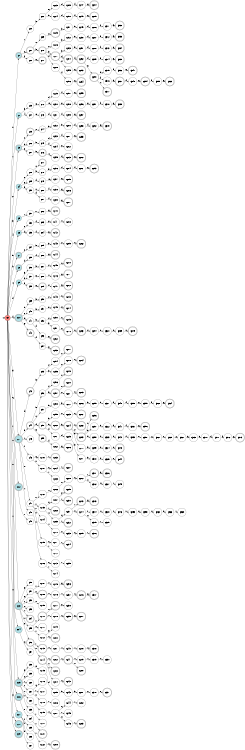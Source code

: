 digraph APTAALF {
__start0 [style = invis, shape = none, label = "", width = 0, height = 0];

rankdir=LR;
size="8,5";

s0 [style="filled", color="black", fillcolor="#ff817b" shape="circle", label="q0"];
s1 [style="rounded,filled", color="black", fillcolor="powderblue" shape="doublecircle", label="q1"];
s2 [style="filled", color="black", fillcolor="powderblue" shape="circle", label="q2"];
s3 [style="rounded,filled", color="black", fillcolor="powderblue" shape="doublecircle", label="q3"];
s4 [style="filled", color="black", fillcolor="powderblue" shape="circle", label="q4"];
s5 [style="filled", color="black", fillcolor="powderblue" shape="circle", label="q5"];
s6 [style="filled", color="black", fillcolor="powderblue" shape="circle", label="q6"];
s7 [style="rounded,filled", color="black", fillcolor="powderblue" shape="doublecircle", label="q7"];
s8 [style="rounded,filled", color="black", fillcolor="powderblue" shape="doublecircle", label="q8"];
s9 [style="filled", color="black", fillcolor="powderblue" shape="circle", label="q9"];
s10 [style="rounded,filled", color="black", fillcolor="powderblue" shape="doublecircle", label="q10"];
s11 [style="rounded,filled", color="black", fillcolor="powderblue" shape="doublecircle", label="q11"];
s12 [style="rounded,filled", color="black", fillcolor="powderblue" shape="doublecircle", label="q12"];
s13 [style="rounded,filled", color="black", fillcolor="powderblue" shape="doublecircle", label="q13"];
s14 [style="filled", color="black", fillcolor="powderblue" shape="circle", label="q14"];
s15 [style="rounded,filled", color="black", fillcolor="powderblue" shape="doublecircle", label="q15"];
s16 [style="rounded,filled", color="black", fillcolor="powderblue" shape="doublecircle", label="q16"];
s17 [style="filled", color="black", fillcolor="powderblue" shape="circle", label="q17"];
s18 [style="rounded,filled", color="black", fillcolor="powderblue" shape="doublecircle", label="q18"];
s19 [style="rounded,filled", color="black", fillcolor="powderblue" shape="doublecircle", label="q19"];
s20 [style="filled", color="black", fillcolor="white" shape="circle", label="q20"];
s21 [style="rounded,filled", color="black", fillcolor="white" shape="doublecircle", label="q21"];
s22 [style="filled", color="black", fillcolor="white" shape="circle", label="q22"];
s23 [style="filled", color="black", fillcolor="white" shape="circle", label="q23"];
s24 [style="filled", color="black", fillcolor="white" shape="circle", label="q24"];
s25 [style="rounded,filled", color="black", fillcolor="white" shape="doublecircle", label="q25"];
s26 [style="filled", color="black", fillcolor="white" shape="circle", label="q26"];
s27 [style="filled", color="black", fillcolor="white" shape="circle", label="q27"];
s28 [style="filled", color="black", fillcolor="white" shape="circle", label="q28"];
s29 [style="filled", color="black", fillcolor="white" shape="circle", label="q29"];
s30 [style="filled", color="black", fillcolor="white" shape="circle", label="q30"];
s31 [style="filled", color="black", fillcolor="white" shape="circle", label="q31"];
s32 [style="filled", color="black", fillcolor="white" shape="circle", label="q32"];
s33 [style="filled", color="black", fillcolor="white" shape="circle", label="q33"];
s34 [style="filled", color="black", fillcolor="white" shape="circle", label="q34"];
s35 [style="filled", color="black", fillcolor="white" shape="circle", label="q35"];
s36 [style="filled", color="black", fillcolor="white" shape="circle", label="q36"];
s37 [style="filled", color="black", fillcolor="white" shape="circle", label="q37"];
s38 [style="filled", color="black", fillcolor="white" shape="circle", label="q38"];
s39 [style="filled", color="black", fillcolor="white" shape="circle", label="q39"];
s40 [style="filled", color="black", fillcolor="white" shape="circle", label="q40"];
s41 [style="filled", color="black", fillcolor="white" shape="circle", label="q41"];
s42 [style="rounded,filled", color="black", fillcolor="white" shape="doublecircle", label="q42"];
s43 [style="rounded,filled", color="black", fillcolor="white" shape="doublecircle", label="q43"];
s44 [style="rounded,filled", color="black", fillcolor="white" shape="doublecircle", label="q44"];
s45 [style="filled", color="black", fillcolor="white" shape="circle", label="q45"];
s46 [style="filled", color="black", fillcolor="white" shape="circle", label="q46"];
s47 [style="filled", color="black", fillcolor="white" shape="circle", label="q47"];
s48 [style="filled", color="black", fillcolor="white" shape="circle", label="q48"];
s49 [style="filled", color="black", fillcolor="white" shape="circle", label="q49"];
s50 [style="filled", color="black", fillcolor="white" shape="circle", label="q50"];
s51 [style="filled", color="black", fillcolor="white" shape="circle", label="q51"];
s52 [style="filled", color="black", fillcolor="white" shape="circle", label="q52"];
s53 [style="filled", color="black", fillcolor="white" shape="circle", label="q53"];
s54 [style="rounded,filled", color="black", fillcolor="white" shape="doublecircle", label="q54"];
s55 [style="filled", color="black", fillcolor="white" shape="circle", label="q55"];
s56 [style="rounded,filled", color="black", fillcolor="white" shape="doublecircle", label="q56"];
s57 [style="filled", color="black", fillcolor="white" shape="circle", label="q57"];
s58 [style="filled", color="black", fillcolor="white" shape="circle", label="q58"];
s59 [style="filled", color="black", fillcolor="white" shape="circle", label="q59"];
s60 [style="filled", color="black", fillcolor="white" shape="circle", label="q60"];
s61 [style="filled", color="black", fillcolor="white" shape="circle", label="q61"];
s62 [style="filled", color="black", fillcolor="white" shape="circle", label="q62"];
s63 [style="filled", color="black", fillcolor="white" shape="circle", label="q63"];
s64 [style="filled", color="black", fillcolor="white" shape="circle", label="q64"];
s65 [style="filled", color="black", fillcolor="white" shape="circle", label="q65"];
s66 [style="filled", color="black", fillcolor="white" shape="circle", label="q66"];
s67 [style="filled", color="black", fillcolor="white" shape="circle", label="q67"];
s68 [style="filled", color="black", fillcolor="white" shape="circle", label="q68"];
s69 [style="filled", color="black", fillcolor="white" shape="circle", label="q69"];
s70 [style="rounded,filled", color="black", fillcolor="white" shape="doublecircle", label="q70"];
s71 [style="rounded,filled", color="black", fillcolor="white" shape="doublecircle", label="q71"];
s72 [style="filled", color="black", fillcolor="white" shape="circle", label="q72"];
s73 [style="filled", color="black", fillcolor="white" shape="circle", label="q73"];
s74 [style="filled", color="black", fillcolor="white" shape="circle", label="q74"];
s75 [style="filled", color="black", fillcolor="white" shape="circle", label="q75"];
s76 [style="rounded,filled", color="black", fillcolor="white" shape="doublecircle", label="q76"];
s77 [style="rounded,filled", color="black", fillcolor="white" shape="doublecircle", label="q77"];
s78 [style="filled", color="black", fillcolor="white" shape="circle", label="q78"];
s79 [style="filled", color="black", fillcolor="white" shape="circle", label="q79"];
s80 [style="filled", color="black", fillcolor="white" shape="circle", label="q80"];
s81 [style="filled", color="black", fillcolor="white" shape="circle", label="q81"];
s82 [style="filled", color="black", fillcolor="white" shape="circle", label="q82"];
s83 [style="filled", color="black", fillcolor="white" shape="circle", label="q83"];
s84 [style="filled", color="black", fillcolor="white" shape="circle", label="q84"];
s85 [style="filled", color="black", fillcolor="white" shape="circle", label="q85"];
s86 [style="filled", color="black", fillcolor="white" shape="circle", label="q86"];
s87 [style="filled", color="black", fillcolor="white" shape="circle", label="q87"];
s88 [style="filled", color="black", fillcolor="white" shape="circle", label="q88"];
s89 [style="rounded,filled", color="black", fillcolor="white" shape="doublecircle", label="q89"];
s90 [style="filled", color="black", fillcolor="white" shape="circle", label="q90"];
s91 [style="filled", color="black", fillcolor="white" shape="circle", label="q91"];
s92 [style="filled", color="black", fillcolor="white" shape="circle", label="q92"];
s93 [style="filled", color="black", fillcolor="white" shape="circle", label="q93"];
s94 [style="filled", color="black", fillcolor="white" shape="circle", label="q94"];
s95 [style="filled", color="black", fillcolor="white" shape="circle", label="q95"];
s96 [style="filled", color="black", fillcolor="white" shape="circle", label="q96"];
s97 [style="filled", color="black", fillcolor="white" shape="circle", label="q97"];
s98 [style="rounded,filled", color="black", fillcolor="white" shape="doublecircle", label="q98"];
s99 [style="rounded,filled", color="black", fillcolor="white" shape="doublecircle", label="q99"];
s100 [style="filled", color="black", fillcolor="white" shape="circle", label="q100"];
s101 [style="filled", color="black", fillcolor="white" shape="circle", label="q101"];
s102 [style="filled", color="black", fillcolor="white" shape="circle", label="q102"];
s103 [style="filled", color="black", fillcolor="white" shape="circle", label="q103"];
s104 [style="filled", color="black", fillcolor="white" shape="circle", label="q104"];
s105 [style="filled", color="black", fillcolor="white" shape="circle", label="q105"];
s106 [style="filled", color="black", fillcolor="white" shape="circle", label="q106"];
s107 [style="filled", color="black", fillcolor="white" shape="circle", label="q107"];
s108 [style="rounded,filled", color="black", fillcolor="white" shape="doublecircle", label="q108"];
s109 [style="filled", color="black", fillcolor="white" shape="circle", label="q109"];
s110 [style="rounded,filled", color="black", fillcolor="white" shape="doublecircle", label="q110"];
s111 [style="filled", color="black", fillcolor="white" shape="circle", label="q111"];
s112 [style="filled", color="black", fillcolor="white" shape="circle", label="q112"];
s113 [style="rounded,filled", color="black", fillcolor="white" shape="doublecircle", label="q113"];
s114 [style="rounded,filled", color="black", fillcolor="white" shape="doublecircle", label="q114"];
s115 [style="filled", color="black", fillcolor="white" shape="circle", label="q115"];
s116 [style="filled", color="black", fillcolor="white" shape="circle", label="q116"];
s117 [style="filled", color="black", fillcolor="white" shape="circle", label="q117"];
s118 [style="filled", color="black", fillcolor="white" shape="circle", label="q118"];
s119 [style="filled", color="black", fillcolor="white" shape="circle", label="q119"];
s120 [style="filled", color="black", fillcolor="white" shape="circle", label="q120"];
s121 [style="rounded,filled", color="black", fillcolor="white" shape="doublecircle", label="q121"];
s122 [style="filled", color="black", fillcolor="white" shape="circle", label="q122"];
s123 [style="filled", color="black", fillcolor="white" shape="circle", label="q123"];
s124 [style="filled", color="black", fillcolor="white" shape="circle", label="q124"];
s125 [style="rounded,filled", color="black", fillcolor="white" shape="doublecircle", label="q125"];
s126 [style="filled", color="black", fillcolor="white" shape="circle", label="q126"];
s127 [style="rounded,filled", color="black", fillcolor="white" shape="doublecircle", label="q127"];
s128 [style="filled", color="black", fillcolor="white" shape="circle", label="q128"];
s129 [style="filled", color="black", fillcolor="white" shape="circle", label="q129"];
s130 [style="filled", color="black", fillcolor="white" shape="circle", label="q130"];
s131 [style="filled", color="black", fillcolor="white" shape="circle", label="q131"];
s132 [style="filled", color="black", fillcolor="white" shape="circle", label="q132"];
s133 [style="filled", color="black", fillcolor="white" shape="circle", label="q133"];
s134 [style="filled", color="black", fillcolor="white" shape="circle", label="q134"];
s135 [style="filled", color="black", fillcolor="white" shape="circle", label="q135"];
s136 [style="filled", color="black", fillcolor="white" shape="circle", label="q136"];
s137 [style="filled", color="black", fillcolor="white" shape="circle", label="q137"];
s138 [style="filled", color="black", fillcolor="white" shape="circle", label="q138"];
s139 [style="filled", color="black", fillcolor="white" shape="circle", label="q139"];
s140 [style="rounded,filled", color="black", fillcolor="white" shape="doublecircle", label="q140"];
s141 [style="filled", color="black", fillcolor="white" shape="circle", label="q141"];
s142 [style="rounded,filled", color="black", fillcolor="white" shape="doublecircle", label="q142"];
s143 [style="filled", color="black", fillcolor="white" shape="circle", label="q143"];
s144 [style="rounded,filled", color="black", fillcolor="white" shape="doublecircle", label="q144"];
s145 [style="filled", color="black", fillcolor="white" shape="circle", label="q145"];
s146 [style="filled", color="black", fillcolor="white" shape="circle", label="q146"];
s147 [style="filled", color="black", fillcolor="white" shape="circle", label="q147"];
s148 [style="filled", color="black", fillcolor="white" shape="circle", label="q148"];
s149 [style="filled", color="black", fillcolor="white" shape="circle", label="q149"];
s150 [style="filled", color="black", fillcolor="white" shape="circle", label="q150"];
s151 [style="filled", color="black", fillcolor="white" shape="circle", label="q151"];
s152 [style="rounded,filled", color="black", fillcolor="white" shape="doublecircle", label="q152"];
s153 [style="rounded,filled", color="black", fillcolor="white" shape="doublecircle", label="q153"];
s154 [style="filled", color="black", fillcolor="white" shape="circle", label="q154"];
s155 [style="filled", color="black", fillcolor="white" shape="circle", label="q155"];
s156 [style="filled", color="black", fillcolor="white" shape="circle", label="q156"];
s157 [style="rounded,filled", color="black", fillcolor="white" shape="doublecircle", label="q157"];
s158 [style="filled", color="black", fillcolor="white" shape="circle", label="q158"];
s159 [style="filled", color="black", fillcolor="white" shape="circle", label="q159"];
s160 [style="rounded,filled", color="black", fillcolor="white" shape="doublecircle", label="q160"];
s161 [style="filled", color="black", fillcolor="white" shape="circle", label="q161"];
s162 [style="filled", color="black", fillcolor="white" shape="circle", label="q162"];
s163 [style="rounded,filled", color="black", fillcolor="white" shape="doublecircle", label="q163"];
s164 [style="filled", color="black", fillcolor="white" shape="circle", label="q164"];
s165 [style="filled", color="black", fillcolor="white" shape="circle", label="q165"];
s166 [style="filled", color="black", fillcolor="white" shape="circle", label="q166"];
s167 [style="filled", color="black", fillcolor="white" shape="circle", label="q167"];
s168 [style="rounded,filled", color="black", fillcolor="white" shape="doublecircle", label="q168"];
s169 [style="filled", color="black", fillcolor="white" shape="circle", label="q169"];
s170 [style="filled", color="black", fillcolor="white" shape="circle", label="q170"];
s171 [style="filled", color="black", fillcolor="white" shape="circle", label="q171"];
s172 [style="filled", color="black", fillcolor="white" shape="circle", label="q172"];
s173 [style="filled", color="black", fillcolor="white" shape="circle", label="q173"];
s174 [style="filled", color="black", fillcolor="white" shape="circle", label="q174"];
s175 [style="filled", color="black", fillcolor="white" shape="circle", label="q175"];
s176 [style="filled", color="black", fillcolor="white" shape="circle", label="q176"];
s177 [style="rounded,filled", color="black", fillcolor="white" shape="doublecircle", label="q177"];
s178 [style="filled", color="black", fillcolor="white" shape="circle", label="q178"];
s179 [style="filled", color="black", fillcolor="white" shape="circle", label="q179"];
s180 [style="rounded,filled", color="black", fillcolor="white" shape="doublecircle", label="q180"];
s181 [style="filled", color="black", fillcolor="white" shape="circle", label="q181"];
s182 [style="rounded,filled", color="black", fillcolor="white" shape="doublecircle", label="q182"];
s183 [style="rounded,filled", color="black", fillcolor="white" shape="doublecircle", label="q183"];
s184 [style="filled", color="black", fillcolor="white" shape="circle", label="q184"];
s185 [style="filled", color="black", fillcolor="white" shape="circle", label="q185"];
s186 [style="filled", color="black", fillcolor="white" shape="circle", label="q186"];
s187 [style="filled", color="black", fillcolor="white" shape="circle", label="q187"];
s188 [style="rounded,filled", color="black", fillcolor="white" shape="doublecircle", label="q188"];
s189 [style="filled", color="black", fillcolor="white" shape="circle", label="q189"];
s190 [style="filled", color="black", fillcolor="white" shape="circle", label="q190"];
s191 [style="filled", color="black", fillcolor="white" shape="circle", label="q191"];
s192 [style="filled", color="black", fillcolor="white" shape="circle", label="q192"];
s193 [style="filled", color="black", fillcolor="white" shape="circle", label="q193"];
s194 [style="rounded,filled", color="black", fillcolor="white" shape="doublecircle", label="q194"];
s195 [style="filled", color="black", fillcolor="white" shape="circle", label="q195"];
s196 [style="filled", color="black", fillcolor="white" shape="circle", label="q196"];
s197 [style="filled", color="black", fillcolor="white" shape="circle", label="q197"];
s198 [style="filled", color="black", fillcolor="white" shape="circle", label="q198"];
s199 [style="filled", color="black", fillcolor="white" shape="circle", label="q199"];
s200 [style="filled", color="black", fillcolor="white" shape="circle", label="q200"];
s201 [style="filled", color="black", fillcolor="white" shape="circle", label="q201"];
s202 [style="filled", color="black", fillcolor="white" shape="circle", label="q202"];
s203 [style="rounded,filled", color="black", fillcolor="white" shape="doublecircle", label="q203"];
s204 [style="filled", color="black", fillcolor="white" shape="circle", label="q204"];
s205 [style="rounded,filled", color="black", fillcolor="white" shape="doublecircle", label="q205"];
s206 [style="rounded,filled", color="black", fillcolor="white" shape="doublecircle", label="q206"];
s207 [style="rounded,filled", color="black", fillcolor="white" shape="doublecircle", label="q207"];
s208 [style="filled", color="black", fillcolor="white" shape="circle", label="q208"];
s209 [style="filled", color="black", fillcolor="white" shape="circle", label="q209"];
s210 [style="rounded,filled", color="black", fillcolor="white" shape="doublecircle", label="q210"];
s211 [style="rounded,filled", color="black", fillcolor="white" shape="doublecircle", label="q211"];
s212 [style="rounded,filled", color="black", fillcolor="white" shape="doublecircle", label="q212"];
s213 [style="rounded,filled", color="black", fillcolor="white" shape="doublecircle", label="q213"];
s214 [style="rounded,filled", color="black", fillcolor="white" shape="doublecircle", label="q214"];
s215 [style="rounded,filled", color="black", fillcolor="white" shape="doublecircle", label="q215"];
s216 [style="rounded,filled", color="black", fillcolor="white" shape="doublecircle", label="q216"];
s217 [style="rounded,filled", color="black", fillcolor="white" shape="doublecircle", label="q217"];
s218 [style="filled", color="black", fillcolor="white" shape="circle", label="q218"];
s219 [style="rounded,filled", color="black", fillcolor="white" shape="doublecircle", label="q219"];
s220 [style="rounded,filled", color="black", fillcolor="white" shape="doublecircle", label="q220"];
s221 [style="filled", color="black", fillcolor="white" shape="circle", label="q221"];
s222 [style="filled", color="black", fillcolor="white" shape="circle", label="q222"];
s223 [style="filled", color="black", fillcolor="white" shape="circle", label="q223"];
s224 [style="rounded,filled", color="black", fillcolor="white" shape="doublecircle", label="q224"];
s225 [style="filled", color="black", fillcolor="white" shape="circle", label="q225"];
s226 [style="rounded,filled", color="black", fillcolor="white" shape="doublecircle", label="q226"];
s227 [style="rounded,filled", color="black", fillcolor="white" shape="doublecircle", label="q227"];
s228 [style="filled", color="black", fillcolor="white" shape="circle", label="q228"];
s229 [style="rounded,filled", color="black", fillcolor="white" shape="doublecircle", label="q229"];
s230 [style="rounded,filled", color="black", fillcolor="white" shape="doublecircle", label="q230"];
s231 [style="filled", color="black", fillcolor="white" shape="circle", label="q231"];
s232 [style="rounded,filled", color="black", fillcolor="white" shape="doublecircle", label="q232"];
s233 [style="filled", color="black", fillcolor="white" shape="circle", label="q233"];
s234 [style="rounded,filled", color="black", fillcolor="white" shape="doublecircle", label="q234"];
s235 [style="filled", color="black", fillcolor="white" shape="circle", label="q235"];
s236 [style="rounded,filled", color="black", fillcolor="white" shape="doublecircle", label="q236"];
s237 [style="filled", color="black", fillcolor="white" shape="circle", label="q237"];
s238 [style="filled", color="black", fillcolor="white" shape="circle", label="q238"];
s239 [style="rounded,filled", color="black", fillcolor="white" shape="doublecircle", label="q239"];
s240 [style="filled", color="black", fillcolor="white" shape="circle", label="q240"];
s241 [style="rounded,filled", color="black", fillcolor="white" shape="doublecircle", label="q241"];
s242 [style="rounded,filled", color="black", fillcolor="white" shape="doublecircle", label="q242"];
s243 [style="filled", color="black", fillcolor="white" shape="circle", label="q243"];
s244 [style="filled", color="black", fillcolor="white" shape="circle", label="q244"];
s245 [style="filled", color="black", fillcolor="white" shape="circle", label="q245"];
s246 [style="filled", color="black", fillcolor="white" shape="circle", label="q246"];
s247 [style="filled", color="black", fillcolor="white" shape="circle", label="q247"];
s248 [style="filled", color="black", fillcolor="white" shape="circle", label="q248"];
s249 [style="filled", color="black", fillcolor="white" shape="circle", label="q249"];
s250 [style="filled", color="black", fillcolor="white" shape="circle", label="q250"];
s251 [style="filled", color="black", fillcolor="white" shape="circle", label="q251"];
s252 [style="rounded,filled", color="black", fillcolor="white" shape="doublecircle", label="q252"];
s253 [style="rounded,filled", color="black", fillcolor="white" shape="doublecircle", label="q253"];
s254 [style="rounded,filled", color="black", fillcolor="white" shape="doublecircle", label="q254"];
s255 [style="rounded,filled", color="black", fillcolor="white" shape="doublecircle", label="q255"];
s256 [style="filled", color="black", fillcolor="white" shape="circle", label="q256"];
s257 [style="rounded,filled", color="black", fillcolor="white" shape="doublecircle", label="q257"];
s258 [style="filled", color="black", fillcolor="white" shape="circle", label="q258"];
s259 [style="rounded,filled", color="black", fillcolor="white" shape="doublecircle", label="q259"];
s260 [style="rounded,filled", color="black", fillcolor="white" shape="doublecircle", label="q260"];
s261 [style="filled", color="black", fillcolor="white" shape="circle", label="q261"];
s262 [style="rounded,filled", color="black", fillcolor="white" shape="doublecircle", label="q262"];
s263 [style="rounded,filled", color="black", fillcolor="white" shape="doublecircle", label="q263"];
s264 [style="rounded,filled", color="black", fillcolor="white" shape="doublecircle", label="q264"];
s265 [style="rounded,filled", color="black", fillcolor="white" shape="doublecircle", label="q265"];
s266 [style="filled", color="black", fillcolor="white" shape="circle", label="q266"];
s267 [style="rounded,filled", color="black", fillcolor="white" shape="doublecircle", label="q267"];
s268 [style="rounded,filled", color="black", fillcolor="white" shape="doublecircle", label="q268"];
s269 [style="rounded,filled", color="black", fillcolor="white" shape="doublecircle", label="q269"];
s270 [style="filled", color="black", fillcolor="white" shape="circle", label="q270"];
s271 [style="filled", color="black", fillcolor="white" shape="circle", label="q271"];
s272 [style="filled", color="black", fillcolor="white" shape="circle", label="q272"];
s273 [style="rounded,filled", color="black", fillcolor="white" shape="doublecircle", label="q273"];
s274 [style="filled", color="black", fillcolor="white" shape="circle", label="q274"];
s275 [style="filled", color="black", fillcolor="white" shape="circle", label="q275"];
s276 [style="rounded,filled", color="black", fillcolor="white" shape="doublecircle", label="q276"];
s277 [style="rounded,filled", color="black", fillcolor="white" shape="doublecircle", label="q277"];
s278 [style="filled", color="black", fillcolor="white" shape="circle", label="q278"];
s279 [style="filled", color="black", fillcolor="white" shape="circle", label="q279"];
s280 [style="rounded,filled", color="black", fillcolor="white" shape="doublecircle", label="q280"];
s281 [style="filled", color="black", fillcolor="white" shape="circle", label="q281"];
s282 [style="filled", color="black", fillcolor="white" shape="circle", label="q282"];
s283 [style="rounded,filled", color="black", fillcolor="white" shape="doublecircle", label="q283"];
s284 [style="rounded,filled", color="black", fillcolor="white" shape="doublecircle", label="q284"];
s285 [style="rounded,filled", color="black", fillcolor="white" shape="doublecircle", label="q285"];
s286 [style="filled", color="black", fillcolor="white" shape="circle", label="q286"];
s287 [style="filled", color="black", fillcolor="white" shape="circle", label="q287"];
s288 [style="filled", color="black", fillcolor="white" shape="circle", label="q288"];
s289 [style="filled", color="black", fillcolor="white" shape="circle", label="q289"];
s290 [style="rounded,filled", color="black", fillcolor="white" shape="doublecircle", label="q290"];
s291 [style="filled", color="black", fillcolor="white" shape="circle", label="q291"];
s292 [style="filled", color="black", fillcolor="white" shape="circle", label="q292"];
s293 [style="rounded,filled", color="black", fillcolor="white" shape="doublecircle", label="q293"];
s294 [style="filled", color="black", fillcolor="white" shape="circle", label="q294"];
s295 [style="filled", color="black", fillcolor="white" shape="circle", label="q295"];
s296 [style="rounded,filled", color="black", fillcolor="white" shape="doublecircle", label="q296"];
s297 [style="filled", color="black", fillcolor="white" shape="circle", label="q297"];
s298 [style="filled", color="black", fillcolor="white" shape="circle", label="q298"];
s299 [style="filled", color="black", fillcolor="white" shape="circle", label="q299"];
s300 [style="filled", color="black", fillcolor="white" shape="circle", label="q300"];
s301 [style="rounded,filled", color="black", fillcolor="white" shape="doublecircle", label="q301"];
s302 [style="filled", color="black", fillcolor="white" shape="circle", label="q302"];
s303 [style="rounded,filled", color="black", fillcolor="white" shape="doublecircle", label="q303"];
s304 [style="filled", color="black", fillcolor="white" shape="circle", label="q304"];
s305 [style="filled", color="black", fillcolor="white" shape="circle", label="q305"];
s306 [style="rounded,filled", color="black", fillcolor="white" shape="doublecircle", label="q306"];
s307 [style="rounded,filled", color="black", fillcolor="white" shape="doublecircle", label="q307"];
s308 [style="rounded,filled", color="black", fillcolor="white" shape="doublecircle", label="q308"];
s309 [style="filled", color="black", fillcolor="white" shape="circle", label="q309"];
s310 [style="filled", color="black", fillcolor="white" shape="circle", label="q310"];
s311 [style="filled", color="black", fillcolor="white" shape="circle", label="q311"];
s312 [style="filled", color="black", fillcolor="white" shape="circle", label="q312"];
s313 [style="filled", color="black", fillcolor="white" shape="circle", label="q313"];
s314 [style="filled", color="black", fillcolor="white" shape="circle", label="q314"];
s315 [style="filled", color="black", fillcolor="white" shape="circle", label="q315"];
s316 [style="filled", color="black", fillcolor="white" shape="circle", label="q316"];
s317 [style="rounded,filled", color="black", fillcolor="white" shape="doublecircle", label="q317"];
s318 [style="filled", color="black", fillcolor="white" shape="circle", label="q318"];
s319 [style="rounded,filled", color="black", fillcolor="white" shape="doublecircle", label="q319"];
s320 [style="filled", color="black", fillcolor="white" shape="circle", label="q320"];
s321 [style="filled", color="black", fillcolor="white" shape="circle", label="q321"];
s322 [style="filled", color="black", fillcolor="white" shape="circle", label="q322"];
s323 [style="filled", color="black", fillcolor="white" shape="circle", label="q323"];
s324 [style="filled", color="black", fillcolor="white" shape="circle", label="q324"];
s325 [style="filled", color="black", fillcolor="white" shape="circle", label="q325"];
s326 [style="rounded,filled", color="black", fillcolor="white" shape="doublecircle", label="q326"];
s327 [style="filled", color="black", fillcolor="white" shape="circle", label="q327"];
s328 [style="filled", color="black", fillcolor="white" shape="circle", label="q328"];
s329 [style="filled", color="black", fillcolor="white" shape="circle", label="q329"];
s330 [style="filled", color="black", fillcolor="white" shape="circle", label="q330"];
s331 [style="rounded,filled", color="black", fillcolor="white" shape="doublecircle", label="q331"];
s332 [style="rounded,filled", color="black", fillcolor="white" shape="doublecircle", label="q332"];
s333 [style="rounded,filled", color="black", fillcolor="white" shape="doublecircle", label="q333"];
s334 [style="rounded,filled", color="black", fillcolor="white" shape="doublecircle", label="q334"];
s335 [style="rounded,filled", color="black", fillcolor="white" shape="doublecircle", label="q335"];
s336 [style="filled", color="black", fillcolor="white" shape="circle", label="q336"];
s337 [style="rounded,filled", color="black", fillcolor="white" shape="doublecircle", label="q337"];
s338 [style="rounded,filled", color="black", fillcolor="white" shape="doublecircle", label="q338"];
s339 [style="filled", color="black", fillcolor="white" shape="circle", label="q339"];
s340 [style="filled", color="black", fillcolor="white" shape="circle", label="q340"];
s341 [style="filled", color="black", fillcolor="white" shape="circle", label="q341"];
s342 [style="filled", color="black", fillcolor="white" shape="circle", label="q342"];
s343 [style="rounded,filled", color="black", fillcolor="white" shape="doublecircle", label="q343"];
s344 [style="rounded,filled", color="black", fillcolor="white" shape="doublecircle", label="q344"];
s345 [style="filled", color="black", fillcolor="white" shape="circle", label="q345"];
s346 [style="filled", color="black", fillcolor="white" shape="circle", label="q346"];
s347 [style="rounded,filled", color="black", fillcolor="white" shape="doublecircle", label="q347"];
s348 [style="filled", color="black", fillcolor="white" shape="circle", label="q348"];
s349 [style="rounded,filled", color="black", fillcolor="white" shape="doublecircle", label="q349"];
s350 [style="filled", color="black", fillcolor="white" shape="circle", label="q350"];
s351 [style="filled", color="black", fillcolor="white" shape="circle", label="q351"];
s352 [style="filled", color="black", fillcolor="white" shape="circle", label="q352"];
s353 [style="filled", color="black", fillcolor="white" shape="circle", label="q353"];
s354 [style="rounded,filled", color="black", fillcolor="white" shape="doublecircle", label="q354"];
s355 [style="filled", color="black", fillcolor="white" shape="circle", label="q355"];
s356 [style="rounded,filled", color="black", fillcolor="white" shape="doublecircle", label="q356"];
s357 [style="filled", color="black", fillcolor="white" shape="circle", label="q357"];
s358 [style="filled", color="black", fillcolor="white" shape="circle", label="q358"];
s359 [style="filled", color="black", fillcolor="white" shape="circle", label="q359"];
s360 [style="filled", color="black", fillcolor="white" shape="circle", label="q360"];
s361 [style="filled", color="black", fillcolor="white" shape="circle", label="q361"];
s362 [style="filled", color="black", fillcolor="white" shape="circle", label="q362"];
s363 [style="rounded,filled", color="black", fillcolor="white" shape="doublecircle", label="q363"];
s364 [style="rounded,filled", color="black", fillcolor="white" shape="doublecircle", label="q364"];
s365 [style="filled", color="black", fillcolor="white" shape="circle", label="q365"];
s366 [style="filled", color="black", fillcolor="white" shape="circle", label="q366"];
s367 [style="filled", color="black", fillcolor="white" shape="circle", label="q367"];
s368 [style="filled", color="black", fillcolor="white" shape="circle", label="q368"];
s369 [style="filled", color="black", fillcolor="white" shape="circle", label="q369"];
s370 [style="filled", color="black", fillcolor="white" shape="circle", label="q370"];
s371 [style="filled", color="black", fillcolor="white" shape="circle", label="q371"];
s372 [style="filled", color="black", fillcolor="white" shape="circle", label="q372"];
s373 [style="rounded,filled", color="black", fillcolor="white" shape="doublecircle", label="q373"];
subgraph cluster_main { 
	graph [pad=".75", ranksep="0.15", nodesep="0.15"];
	 style=invis; 
	__start0 -> s0 [penwidth=2];
}
s0 -> s1 [label="0"];
s0 -> s2 [label="1"];
s0 -> s3 [label="2"];
s0 -> s4 [label="3"];
s0 -> s5 [label="4"];
s0 -> s6 [label="9"];
s0 -> s7 [label="b"];
s0 -> s8 [label="c"];
s0 -> s9 [label="d"];
s0 -> s10 [label="f"];
s0 -> s11 [label="g"];
s0 -> s12 [label="q"];
s0 -> s13 [label="r"];
s0 -> s14 [label="t"];
s0 -> s15 [label="u"];
s0 -> s16 [label="v"];
s0 -> s17 [label="w"];
s0 -> s18 [label="y"];
s0 -> s19 [label="z"];
s1 -> s20 [label="1"];
s1 -> s21 [label="2"];
s1 -> s22 [label="f"];
s2 -> s23 [label="3"];
s2 -> s24 [label="4"];
s3 -> s25 [label="0"];
s3 -> s26 [label="3"];
s3 -> s27 [label="8"];
s4 -> s28 [label="2"];
s4 -> s29 [label="6"];
s4 -> s30 [label="9"];
s5 -> s31 [label="7"];
s6 -> s32 [label="c"];
s6 -> s33 [label="d"];
s7 -> s34 [label="c"];
s8 -> s35 [label="d"];
s9 -> s36 [label="9"];
s9 -> s37 [label="e"];
s9 -> s38 [label="f"];
s10 -> s39 [label="9"];
s10 -> s40 [label="c"];
s10 -> s41 [label="d"];
s10 -> s42 [label="g"];
s11 -> s43 [label="d"];
s11 -> s44 [label="f"];
s11 -> s45 [label="r"];
s11 -> s46 [label="t"];
s11 -> s47 [label="u"];
s11 -> s48 [label="v"];
s12 -> s49 [label="r"];
s13 -> s50 [label="g"];
s13 -> s51 [label="q"];
s13 -> s52 [label="t"];
s13 -> s53 [label="u"];
s13 -> s54 [label="v"];
s13 -> s55 [label="w"];
s13 -> s56 [label="x"];
s14 -> s57 [label="q"];
s15 -> s58 [label="g"];
s15 -> s59 [label="q"];
s15 -> s60 [label="r"];
s15 -> s61 [label="t"];
s15 -> s62 [label="v"];
s15 -> s63 [label="w"];
s16 -> s64 [label="t"];
s17 -> s65 [label="t"];
s17 -> s66 [label="u"];
s17 -> s67 [label="x"];
s20 -> s68 [label="3"];
s21 -> s69 [label="0"];
s21 -> s70 [label="3"];
s22 -> s71 [label="g"];
s23 -> s72 [label="6"];
s24 -> s73 [label="6"];
s25 -> s74 [label="2"];
s26 -> s75 [label="9"];
s27 -> s76 [label="9"];
s28 -> s77 [label="0"];
s28 -> s78 [label="3"];
s29 -> s79 [label="d"];
s30 -> s80 [label="c"];
s30 -> s81 [label="d"];
s31 -> s82 [label="s"];
s32 -> s83 [label="f"];
s33 -> s84 [label="f"];
s34 -> s85 [label="9"];
s35 -> s86 [label="f"];
s36 -> s87 [label="3"];
s37 -> s88 [label="g"];
s38 -> s89 [label="g"];
s39 -> s90 [label="3"];
s40 -> s91 [label="9"];
s41 -> s92 [label="9"];
s41 -> s93 [label="f"];
s42 -> s94 [label="f"];
s43 -> s95 [label="9"];
s44 -> s96 [label="9"];
s44 -> s97 [label="c"];
s44 -> s98 [label="d"];
s44 -> s99 [label="g"];
s46 -> s100 [label="q"];
s46 -> s101 [label="w"];
s47 -> s102 [label="s"];
s47 -> s103 [label="t"];
s47 -> s104 [label="v"];
s47 -> s105 [label="w"];
s48 -> s106 [label="w"];
s51 -> s107 [label="t"];
s51 -> s108 [label="w"];
s52 -> s109 [label="u"];
s55 -> s110 [label="t"];
s55 -> s111 [label="u"];
s55 -> s112 [label="v"];
s56 -> s113 [label="r"];
s56 -> s114 [label="w"];
s58 -> s115 [label="e"];
s61 -> s116 [label="q"];
s61 -> s117 [label="r"];
s61 -> s118 [label="w"];
s62 -> s119 [label="t"];
s63 -> s120 [label="r"];
s64 -> s121 [label="v"];
s65 -> s122 [label="v"];
s68 -> s123 [label="6"];
s68 -> s124 [label="9"];
s69 -> s125 [label="2"];
s70 -> s126 [label="2"];
s70 -> s127 [label="9"];
s70 -> s128 [label="d"];
s72 -> s129 [label="d"];
s72 -> s130 [label="e"];
s73 -> s131 [label="d"];
s74 -> s132 [label="3"];
s75 -> s133 [label="d"];
s75 -> s134 [label="f"];
s76 -> s135 [label="c"];
s78 -> s136 [label="9"];
s79 -> s137 [label="e"];
s80 -> s138 [label="f"];
s81 -> s139 [label="f"];
s82 -> s140 [label="g"];
s83 -> s141 [label="g"];
s84 -> s142 [label="g"];
s85 -> s143 [label="3"];
s86 -> s144 [label="g"];
s87 -> s145 [label="2"];
s88 -> s146 [label="u"];
s89 -> s147 [label="f"];
s90 -> s148 [label="2"];
s91 -> s149 [label="8"];
s92 -> s150 [label="2"];
s92 -> s151 [label="3"];
s93 -> s152 [label="g"];
s94 -> s153 [label="g"];
s95 -> s154 [label="2"];
s95 -> s155 [label="3"];
s96 -> s156 [label="2"];
s96 -> s157 [label="3"];
s97 -> s158 [label="9"];
s98 -> s159 [label="3"];
s98 -> s160 [label="9"];
s98 -> s161 [label="f"];
s99 -> s162 [label="f"];
s100 -> s163 [label="r"];
s101 -> s164 [label="q"];
s101 -> s165 [label="r"];
s102 -> s166 [label="t"];
s103 -> s167 [label="q"];
s103 -> s168 [label="r"];
s103 -> s169 [label="w"];
s104 -> s170 [label="t"];
s105 -> s171 [label="q"];
s105 -> s172 [label="r"];
s106 -> s173 [label="q"];
s106 -> s174 [label="r"];
s107 -> s175 [label="u"];
s108 -> s176 [label="t"];
s110 -> s177 [label="u"];
s110 -> s178 [label="v"];
s112 -> s179 [label="g"];
s112 -> s180 [label="u"];
s113 -> s181 [label="w"];
s114 -> s182 [label="t"];
s114 -> s183 [label="u"];
s114 -> s184 [label="v"];
s115 -> s185 [label="d"];
s118 -> s186 [label="r"];
s119 -> s187 [label="w"];
s122 -> s188 [label="u"];
s123 -> s189 [label="d"];
s124 -> s190 [label="d"];
s125 -> s191 [label="3"];
s126 -> s192 [label="3"];
s127 -> s193 [label="3"];
s127 -> s194 [label="d"];
s127 -> s195 [label="f"];
s128 -> s196 [label="f"];
s129 -> s197 [label="f"];
s130 -> s198 [label="g"];
s131 -> s199 [label="f"];
s132 -> s200 [label="9"];
s133 -> s201 [label="f"];
s134 -> s202 [label="g"];
s135 -> s203 [label="f"];
s136 -> s204 [label="d"];
s137 -> s205 [label="g"];
s138 -> s206 [label="g"];
s139 -> s207 [label="g"];
s141 -> s208 [label="u"];
s143 -> s209 [label="2"];
s145 -> s210 [label="0"];
s146 -> s211 [label="g"];
s147 -> s212 [label="g"];
s148 -> s213 [label="0"];
s149 -> s214 [label="2"];
s150 -> s215 [label="0"];
s151 -> s216 [label="2"];
s154 -> s217 [label="0"];
s155 -> s218 [label="2"];
s156 -> s219 [label="0"];
s157 -> s220 [label="0"];
s157 -> s221 [label="2"];
s158 -> s222 [label="3"];
s159 -> s223 [label="2"];
s160 -> s224 [label="3"];
s161 -> s225 [label="d"];
s162 -> s226 [label="g"];
s164 -> s227 [label="r"];
s166 -> s228 [label="w"];
s167 -> s229 [label="p"];
s167 -> s230 [label="r"];
s169 -> s231 [label="q"];
s169 -> s232 [label="r"];
s170 -> s233 [label="w"];
s171 -> s234 [label="r"];
s173 -> s235 [label="r"];
s175 -> s236 [label="g"];
s176 -> s237 [label="v"];
s177 -> s238 [label="g"];
s178 -> s239 [label="u"];
s181 -> s240 [label="t"];
s182 -> s241 [label="v"];
s184 -> s242 [label="u"];
s185 -> s243 [label="9"];
s187 -> s244 [label="q"];
s187 -> s245 [label="r"];
s187 -> s246 [label="x"];
s189 -> s247 [label="f"];
s190 -> s248 [label="f"];
s191 -> s249 [label="9"];
s192 -> s250 [label="9"];
s193 -> s251 [label="9"];
s194 -> s252 [label="f"];
s195 -> s253 [label="g"];
s196 -> s254 [label="g"];
s197 -> s255 [label="g"];
s198 -> s256 [label="f"];
s199 -> s257 [label="g"];
s200 -> s258 [label="d"];
s201 -> s259 [label="g"];
s203 -> s260 [label="g"];
s204 -> s261 [label="f"];
s209 -> s262 [label="0"];
s216 -> s263 [label="0"];
s218 -> s264 [label="0"];
s221 -> s265 [label="0"];
s222 -> s266 [label="2"];
s223 -> s267 [label="0"];
s224 -> s268 [label="0"];
s224 -> s269 [label="2"];
s224 -> s270 [label="9"];
s225 -> s271 [label="9"];
s228 -> s272 [label="q"];
s231 -> s273 [label="r"];
s231 -> s274 [label="w"];
s233 -> s275 [label="q"];
s237 -> s276 [label="u"];
s239 -> s277 [label="g"];
s240 -> s278 [label="v"];
s241 -> s279 [label="t"];
s241 -> s280 [label="u"];
s243 -> s281 [label="3"];
s244 -> s282 [label="r"];
s246 -> s283 [label="r"];
s247 -> s284 [label="g"];
s248 -> s285 [label="g"];
s249 -> s286 [label="d"];
s250 -> s287 [label="d"];
s251 -> s288 [label="d"];
s252 -> s289 [label="d"];
s252 -> s290 [label="g"];
s256 -> s291 [label="g"];
s258 -> s292 [label="f"];
s261 -> s293 [label="g"];
s263 -> s294 [label="2"];
s266 -> s295 [label="3"];
s269 -> s296 [label="0"];
s269 -> s297 [label="3"];
s269 -> s298 [label="8"];
s270 -> s299 [label="3"];
s271 -> s300 [label="3"];
s272 -> s301 [label="r"];
s272 -> s302 [label="w"];
s273 -> s303 [label="p"];
s274 -> s304 [label="t"];
s274 -> s305 [label="x"];
s275 -> s306 [label="r"];
s276 -> s307 [label="g"];
s278 -> s308 [label="u"];
s279 -> s309 [label="v"];
s281 -> s310 [label="2"];
s286 -> s311 [label="f"];
s287 -> s312 [label="f"];
s288 -> s313 [label="f"];
s289 -> s314 [label="f"];
s290 -> s315 [label="d"];
s290 -> s316 [label="f"];
s290 -> s317 [label="u"];
s291 -> s318 [label="f"];
s292 -> s319 [label="g"];
s294 -> s320 [label="0"];
s295 -> s321 [label="9"];
s297 -> s322 [label="9"];
s298 -> s323 [label="2"];
s299 -> s324 [label="2"];
s300 -> s325 [label="2"];
s301 -> s326 [label="p"];
s302 -> s327 [label="x"];
s304 -> s328 [label="w"];
s305 -> s329 [label="r"];
s309 -> s330 [label="u"];
s310 -> s331 [label="0"];
s311 -> s332 [label="g"];
s312 -> s333 [label="g"];
s313 -> s334 [label="g"];
s314 -> s335 [label="g"];
s315 -> s336 [label="f"];
s316 -> s337 [label="g"];
s318 -> s338 [label="g"];
s320 -> s339 [label="2"];
s321 -> s340 [label="d"];
s322 -> s341 [label="d"];
s323 -> s342 [label="c"];
s324 -> s343 [label="0"];
s325 -> s344 [label="0"];
s327 -> s345 [label="r"];
s328 -> s346 [label="t"];
s336 -> s347 [label="g"];
s337 -> s348 [label="f"];
s339 -> s349 [label="0"];
s340 -> s350 [label="f"];
s341 -> s351 [label="f"];
s342 -> s352 [label="2"];
s346 -> s353 [label="w"];
s348 -> s354 [label="g"];
s350 -> s355 [label="g"];
s351 -> s356 [label="g"];
s352 -> s357 [label="0"];
s353 -> s358 [label="q"];
s354 -> s359 [label="f"];
s355 -> s360 [label="f"];
s357 -> s361 [label="2"];
s358 -> s362 [label="w"];
s359 -> s363 [label="g"];
s360 -> s364 [label="g"];
s361 -> s365 [label="0"];
s362 -> s366 [label="x"];
s365 -> s367 [label="2"];
s366 -> s368 [label="r"];
s367 -> s369 [label="3"];
s369 -> s370 [label="9"];
s370 -> s371 [label="d"];
s371 -> s372 [label="f"];
s372 -> s373 [label="g"];

}